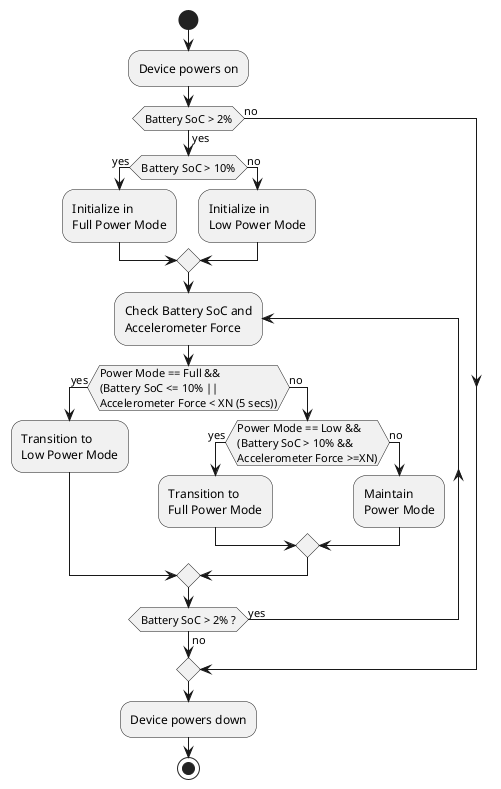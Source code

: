 @startuml

skinparam shadowing false

start
:Device powers on;

if(Battery SoC > 2%) then (yes)
    if (Battery SoC > 10%) then (yes)
        :Initialize in\nFull Power Mode;
    else (no)
        :Initialize in\nLow Power Mode;
    endif

    repeat :Check Battery SoC and\nAccelerometer Force;
        if(Power Mode == Full &&\n(Battery SoC <= 10% ||\nAccelerometer Force < XN (5 secs))) then (yes)
            :Transition to\nLow Power Mode;
        else (no)
            if (Power Mode == Low &&\n(Battery SoC > 10% &&\nAccelerometer Force >=XN)) then (yes)
                :Transition to\nFull Power Mode;
            else (no)
                :Maintain\nPower Mode;
            endif
        endif

    repeat while (Battery SoC > 2% ?) is (yes) not (no)
    
else (no)
    
endif
:Device powers down;
stop
@enduml